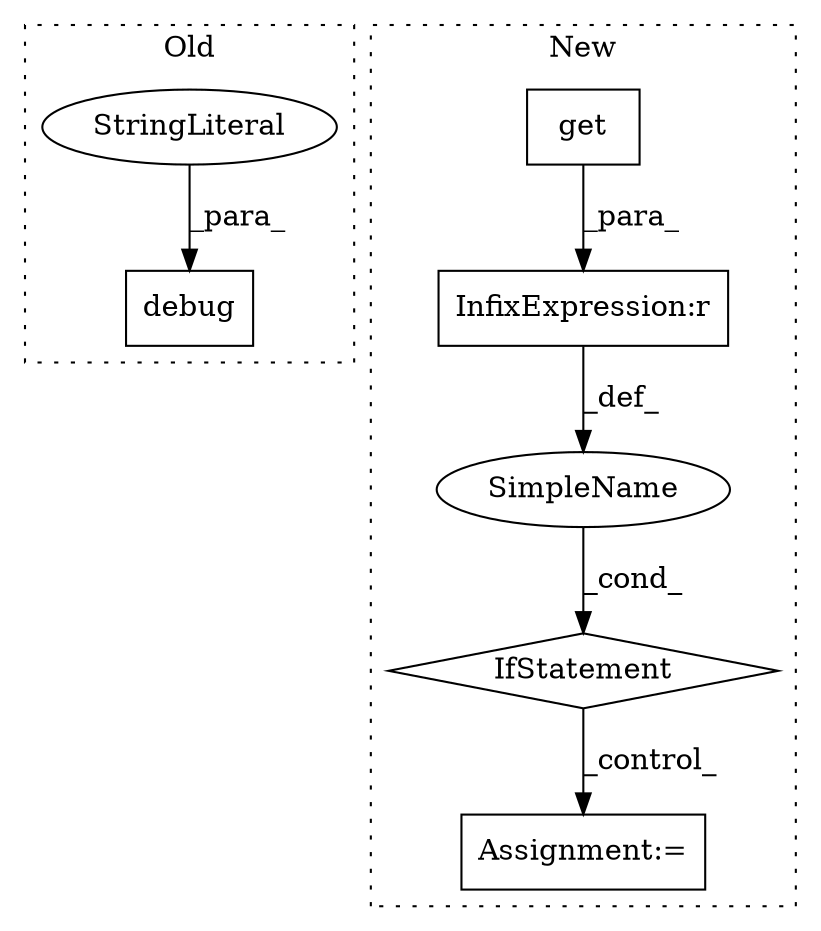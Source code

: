 digraph G {
subgraph cluster0 {
1 [label="debug" a="32" s="4957,5000" l="6,1" shape="box"];
3 [label="StringLiteral" a="45" s="4963" l="27" shape="ellipse"];
label = "Old";
style="dotted";
}
subgraph cluster1 {
2 [label="get" a="32" s="5356,5374" l="4,1" shape="box"];
4 [label="IfStatement" a="25" s="5383,5407" l="4,2" shape="diamond"];
5 [label="InfixExpression:r" a="27" s="5399" l="4" shape="box"];
6 [label="SimpleName" a="42" s="" l="" shape="ellipse"];
7 [label="Assignment:=" a="7" s="5546" l="1" shape="box"];
label = "New";
style="dotted";
}
2 -> 5 [label="_para_"];
3 -> 1 [label="_para_"];
4 -> 7 [label="_control_"];
5 -> 6 [label="_def_"];
6 -> 4 [label="_cond_"];
}